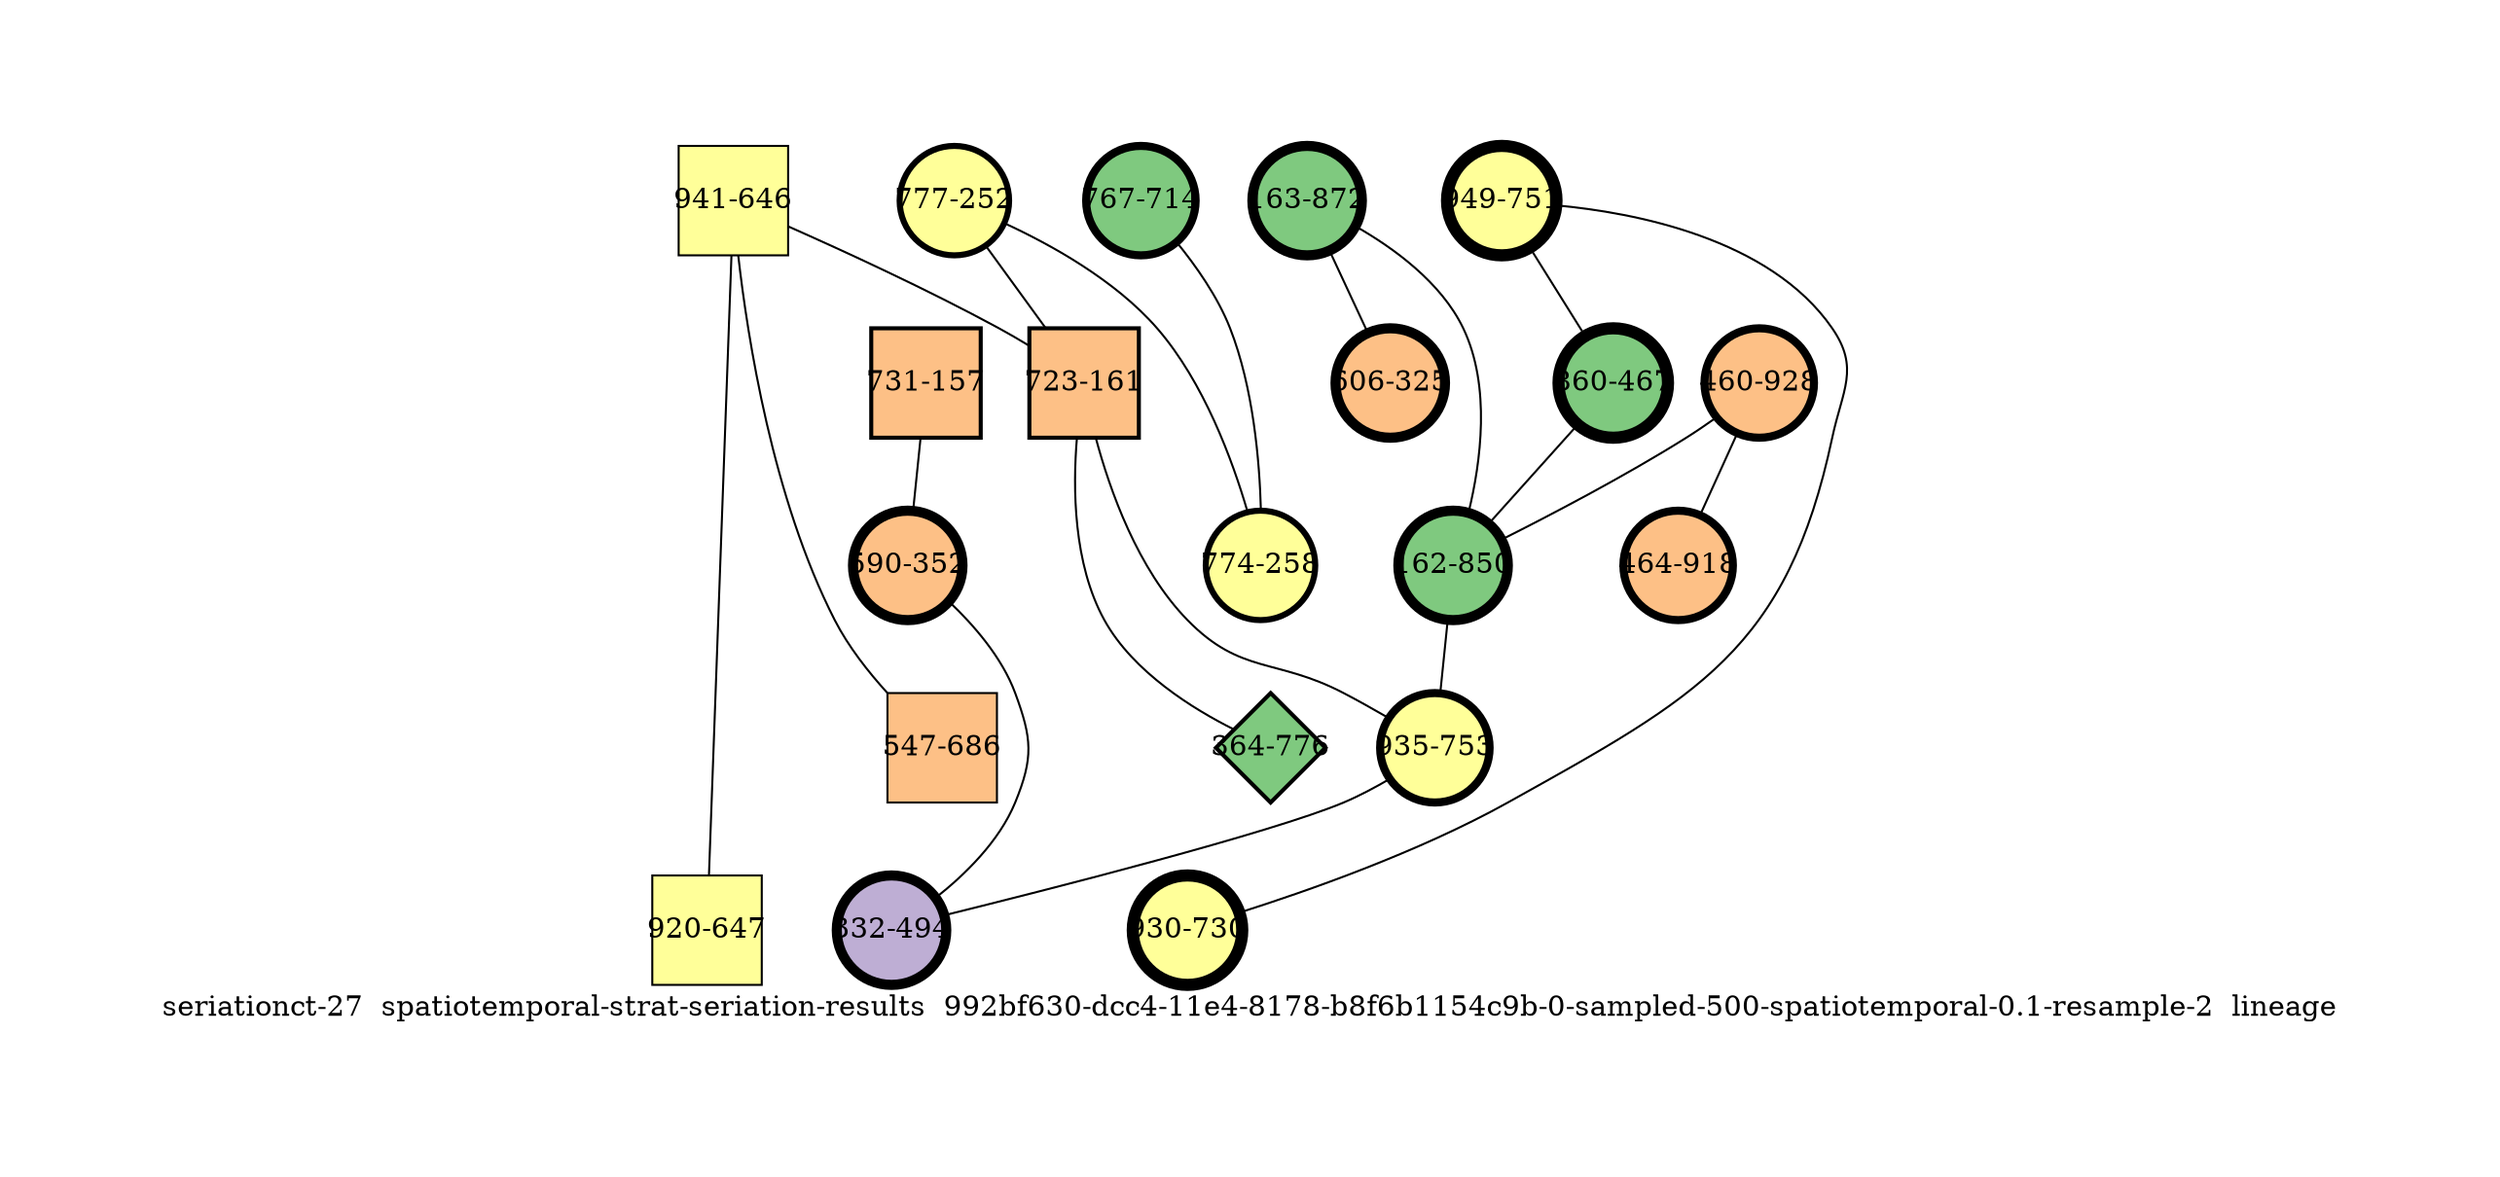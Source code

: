 strict graph "seriationct-27  spatiotemporal-strat-seriation-results  992bf630-dcc4-11e4-8178-b8f6b1154c9b-0-sampled-500-spatiotemporal-0.1-resample-2  lineage" {
labelloc=b;
ratio=auto;
pad="1.0";
label="seriationct-27  spatiotemporal-strat-seriation-results  992bf630-dcc4-11e4-8178-b8f6b1154c9b-0-sampled-500-spatiotemporal-0.1-resample-2  lineage";
node [width="0.75", style=filled, fixedsize=true, height="0.75", shape=circle, label=""];
0 [xCoordinate="872.0", appears_in_slice=5, yCoordinate="163.0", colorscheme=accent6, lineage_id=0, short_label="163-872", label="163-872", shape=circle, cluster_id=0, fillcolor=1, size="500.0", id=0, penwidth="5.0"];
1 [xCoordinate="325.0", appears_in_slice=5, yCoordinate="606.0", colorscheme=accent6, lineage_id=0, short_label="606-325", label="606-325", shape=circle, cluster_id=2, fillcolor=3, size="500.0", id=1, penwidth="5.0"];
2 [xCoordinate="751.0", appears_in_slice=6, yCoordinate="949.0", colorscheme=accent6, lineage_id=0, short_label="949-751", label="949-751", shape=circle, cluster_id=3, fillcolor=4, size="500.0", id=17, penwidth="6.0"];
3 [xCoordinate="157.0", appears_in_slice=2, yCoordinate="731.0", colorscheme=accent6, lineage_id=1, short_label="731-157", label="731-157", shape=square, cluster_id=2, fillcolor=3, size="500.0", id=2, penwidth="2.0"];
4 [xCoordinate="646.0", appears_in_slice=1, yCoordinate="941.0", colorscheme=accent6, lineage_id=1, short_label="941-646", label="941-646", shape=square, cluster_id=3, fillcolor=4, size="500.0", id=4, penwidth="1.0"];
5 [xCoordinate="252.0", appears_in_slice=3, yCoordinate="777.0", colorscheme=accent6, lineage_id=0, short_label="777-252", label="777-252", shape=circle, cluster_id=3, fillcolor=4, size="500.0", id=5, penwidth="3.0"];
6 [xCoordinate="714.0", appears_in_slice=4, yCoordinate="767.0", colorscheme=accent6, lineage_id=0, short_label="767-714", label="767-714", shape=circle, cluster_id=0, fillcolor=1, size="500.0", id=6, penwidth="4.0"];
7 [xCoordinate="352.0", appears_in_slice=5, yCoordinate="590.0", colorscheme=accent6, lineage_id=0, short_label="590-352", label="590-352", shape=circle, cluster_id=2, fillcolor=3, size="500.0", id=7, penwidth="5.0"];
8 [xCoordinate="161.0", appears_in_slice=2, yCoordinate="723.0", colorscheme=accent6, lineage_id=1, short_label="723-161", label="723-161", shape=square, cluster_id=2, fillcolor=3, size="500.0", id=8, penwidth="2.0"];
9 [xCoordinate="776.0", appears_in_slice=2, yCoordinate="364.0", colorscheme=accent6, lineage_id=2, short_label="364-776", label="364-776", shape=diamond, cluster_id=0, fillcolor=1, size="500.0", id=9, penwidth="2.0"];
10 [xCoordinate="258.0", appears_in_slice=3, yCoordinate="774.0", colorscheme=accent6, lineage_id=0, short_label="774-258", label="774-258", shape=circle, cluster_id=3, fillcolor=4, size="500.0", id=10, penwidth="3.0"];
11 [xCoordinate="928.0", appears_in_slice=4, yCoordinate="460.0", colorscheme=accent6, lineage_id=0, short_label="460-928", label="460-928", shape=circle, cluster_id=2, fillcolor=3, size="500.0", id=11, penwidth="4.0"];
12 [xCoordinate="647.0", appears_in_slice=1, yCoordinate="920.0", colorscheme=accent6, lineage_id=1, short_label="920-647", label="920-647", shape=square, cluster_id=3, fillcolor=4, size="500.0", id=12, penwidth="1.0"];
13 [xCoordinate="467.0", appears_in_slice=6, yCoordinate="860.0", colorscheme=accent6, lineage_id=0, short_label="860-467", label="860-467", shape=circle, cluster_id=0, fillcolor=1, size="500.0", id=13, penwidth="6.0"];
14 [xCoordinate="918.0", appears_in_slice=4, yCoordinate="464.0", colorscheme=accent6, lineage_id=0, short_label="464-918", label="464-918", shape=circle, cluster_id=2, fillcolor=3, size="500.0", id=14, penwidth="4.0"];
15 [xCoordinate="850.0", appears_in_slice=5, yCoordinate="162.0", colorscheme=accent6, lineage_id=0, short_label="162-850", label="162-850", shape=circle, cluster_id=0, fillcolor=1, size="500.0", id=15, penwidth="5.0"];
16 [xCoordinate="753.0", appears_in_slice=4, yCoordinate="935.0", colorscheme=accent6, lineage_id=0, short_label="935-753", label="935-753", shape=circle, cluster_id=3, fillcolor=4, size="500.0", id=3, penwidth="4.0"];
17 [xCoordinate="730.0", appears_in_slice=6, yCoordinate="930.0", colorscheme=accent6, lineage_id=0, short_label="930-730", label="930-730", shape=circle, cluster_id=3, fillcolor=4, size="500.0", id=16, penwidth="6.0"];
18 [xCoordinate="686.0", appears_in_slice=1, yCoordinate="547.0", colorscheme=accent6, lineage_id=1, short_label="547-686", label="547-686", shape=square, cluster_id=2, fillcolor=3, size="500.0", id=18, penwidth="1.0"];
19 [xCoordinate="494.0", appears_in_slice=5, yCoordinate="332.0", colorscheme=accent6, lineage_id=0, short_label="332-494", label="332-494", shape=circle, cluster_id=1, fillcolor=2, size="500.0", id=19, penwidth="5.0"];
0 -- 1  [inverseweight="29.9880071952", weight="0.0333466640011"];
0 -- 15  [inverseweight="2.82328214606", weight="0.354197684916"];
2 -- 17  [inverseweight="27.9508497187", weight="0.03577708764"];
2 -- 13  [inverseweight="4.54057885536", weight="0.2202362368"];
3 -- 7  [inverseweight="5.22822664159", weight="0.191269443456"];
4 -- 8  [inverseweight="2.54210269233", weight="0.393375139021"];
4 -- 18  [inverseweight="2.01504814713", weight="0.496266057675"];
4 -- 12  [inverseweight="1.64138347357", weight="0.609242152186"];
5 -- 8  [inverseweight="2.11917682069", weight="0.471881341017"];
5 -- 10  [inverseweight="21.6371161204", weight="0.0462168800332"];
6 -- 10  [inverseweight="4.74408070805", weight="0.21078899402"];
7 -- 19  [inverseweight="14.0747382475", weight="0.0710492786733"];
8 -- 16  [inverseweight="2.59196121227", weight="0.385808242525"];
8 -- 9  [inverseweight="2.24461377784", weight="0.445510942627"];
11 -- 14  [inverseweight="26.7261241912", weight="0.0374165738677"];
11 -- 15  [inverseweight="2.27729585738", weight="0.439117296403"];
13 -- 15  [inverseweight="1.9184001382", weight="0.521267685551"];
15 -- 16  [inverseweight="2.5319133394", weight="0.394958225639"];
16 -- 19  [inverseweight="4.21554592072", weight="0.237217200051"];
}
